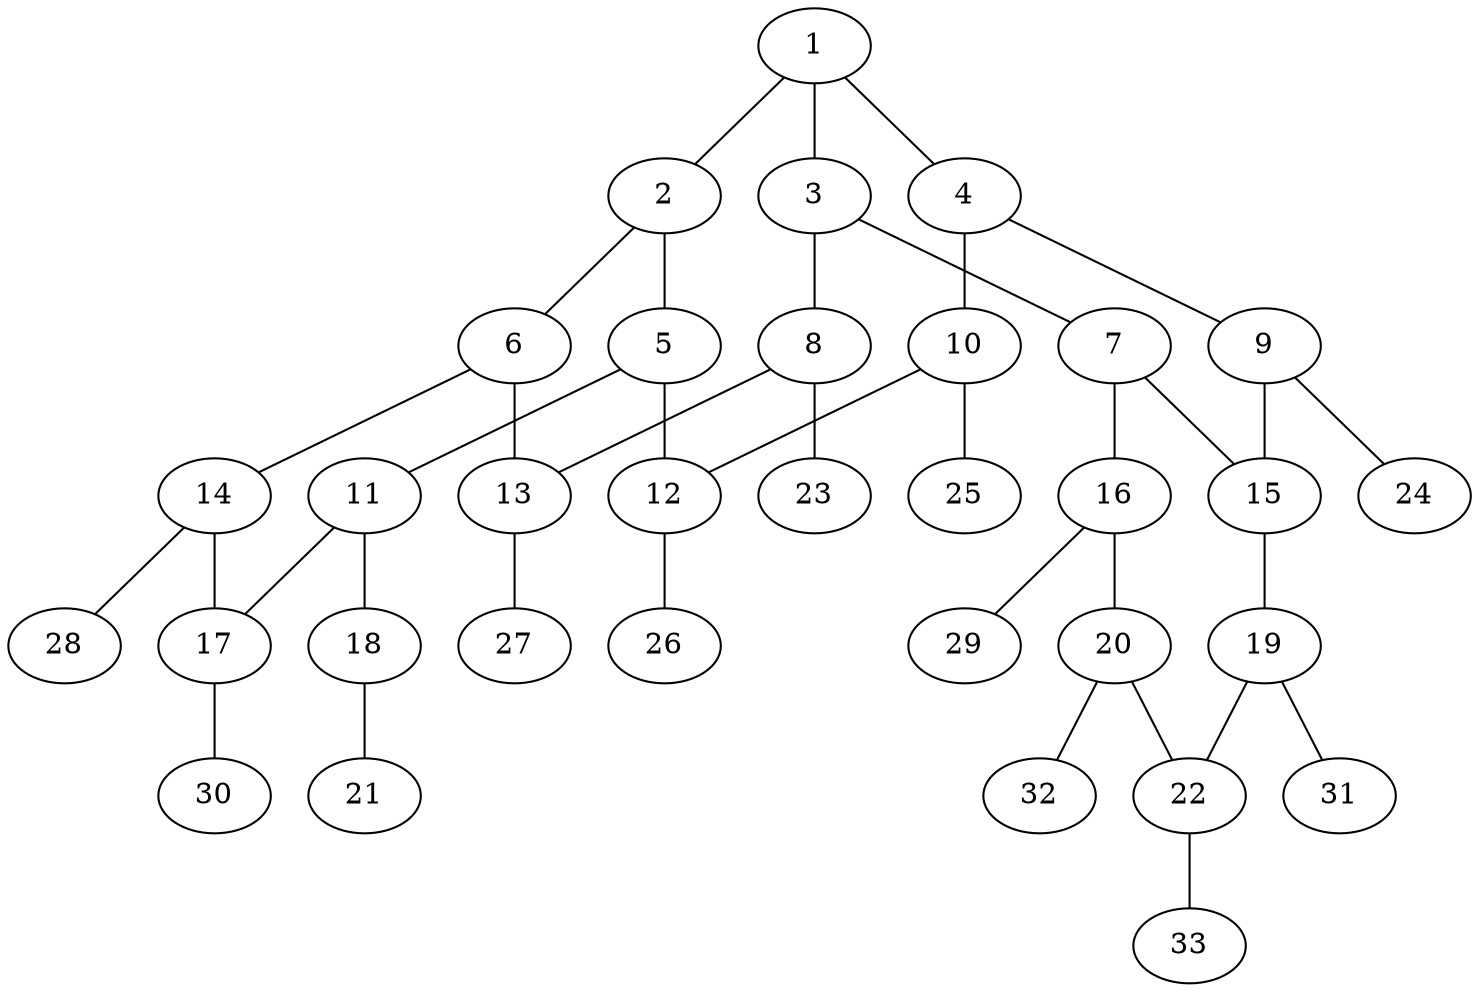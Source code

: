 graph molecule_3493 {
	1	 [chem=C];
	2	 [chem=C];
	1 -- 2	 [valence=1];
	3	 [chem=C];
	1 -- 3	 [valence=2];
	4	 [chem=C];
	1 -- 4	 [valence=1];
	5	 [chem=C];
	2 -- 5	 [valence=2];
	6	 [chem=C];
	2 -- 6	 [valence=1];
	7	 [chem=C];
	3 -- 7	 [valence=1];
	8	 [chem=C];
	3 -- 8	 [valence=1];
	9	 [chem=C];
	4 -- 9	 [valence=2];
	10	 [chem=C];
	4 -- 10	 [valence=1];
	11	 [chem=C];
	5 -- 11	 [valence=1];
	12	 [chem=C];
	5 -- 12	 [valence=1];
	13	 [chem=C];
	6 -- 13	 [valence=1];
	14	 [chem=C];
	6 -- 14	 [valence=2];
	15	 [chem=C];
	7 -- 15	 [valence=2];
	16	 [chem=C];
	7 -- 16	 [valence=1];
	8 -- 13	 [valence=2];
	23	 [chem=H];
	8 -- 23	 [valence=1];
	9 -- 15	 [valence=1];
	24	 [chem=H];
	9 -- 24	 [valence=1];
	10 -- 12	 [valence=2];
	25	 [chem=H];
	10 -- 25	 [valence=1];
	17	 [chem=C];
	11 -- 17	 [valence=2];
	18	 [chem=N];
	11 -- 18	 [valence=1];
	26	 [chem=H];
	12 -- 26	 [valence=1];
	27	 [chem=H];
	13 -- 27	 [valence=1];
	14 -- 17	 [valence=1];
	28	 [chem=H];
	14 -- 28	 [valence=1];
	19	 [chem=C];
	15 -- 19	 [valence=1];
	20	 [chem=C];
	16 -- 20	 [valence=2];
	29	 [chem=H];
	16 -- 29	 [valence=1];
	30	 [chem=H];
	17 -- 30	 [valence=1];
	21	 [chem=O];
	18 -- 21	 [valence=2];
	22	 [chem=C];
	19 -- 22	 [valence=2];
	31	 [chem=H];
	19 -- 31	 [valence=1];
	20 -- 22	 [valence=1];
	32	 [chem=H];
	20 -- 32	 [valence=1];
	33	 [chem=H];
	22 -- 33	 [valence=1];
}
